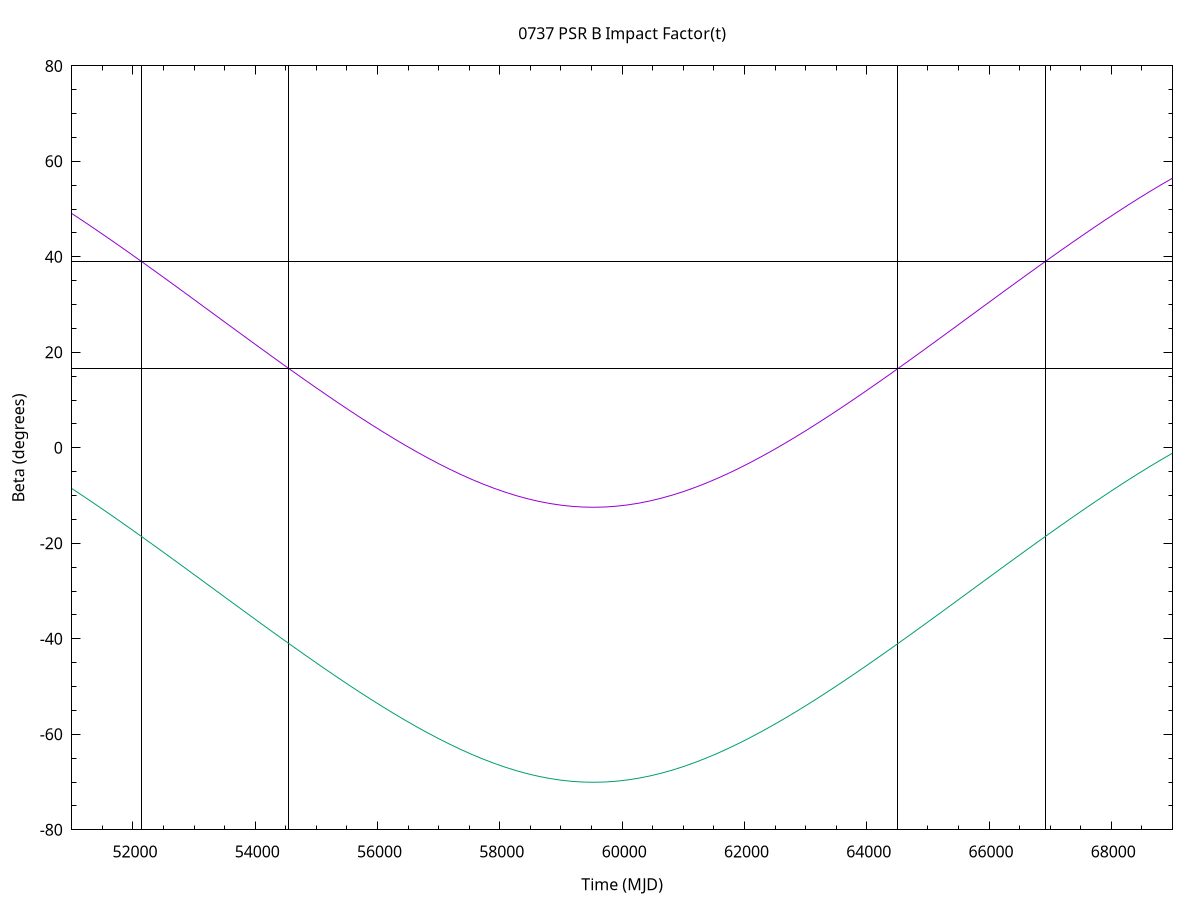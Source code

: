 # Evan Keane
# Feb 2024
#
set term x11

theta = 139.4*pi/180.0
inc   = 89.35*pi/180.0
omega = 5.27*pi/180.0/365.25
phi0  = 3.47*pi/180.0
alpha = 61.2*pi/180.0

beta_rad(x) = pi - alpha - acos(cos(theta)*cos(inc) - sin(theta)*sin(inc)*cos(phi0 - (x-59289)*omega))
other_side(x) = beta_rad(x) + 2*alpha - pi

set title "0737 PSR B Impact Factor(t)"
set ylabel "Beta (degrees)"
set xlabel "Time (MJD)"
set mxtics 4
set mytics 4

zero(x)=0
cut_hi(x)=39.0
cut_lo(x)=16.6

#PSR B
#First detection: 52143
#Last detection: 54552
print beta_rad(52143)*180.0/pi
print beta_rad(54552)*180.0/pi
print beta_rad(64510)*180.0/pi
print beta_rad(66920)*180.0/pi
set arrow from 52143, -80 to 52143, 80 nohead lt -1
set arrow from 54552, -80 to 54552, 80 nohead lt -1
set arrow from 64510, -80 to 64510, 80 nohead lt -1
set arrow from 66920, -80 to 66920, 80 nohead lt -1
plot [51000:69000][-80:80]beta_rad(x)*180.0/pi notitle, other_side(x)*180.0/pi notitle, cut_hi(x) lt -1 notitle, cut_lo(x) lt -1 notitle 
#zero(x) lt -1 notitle, 


